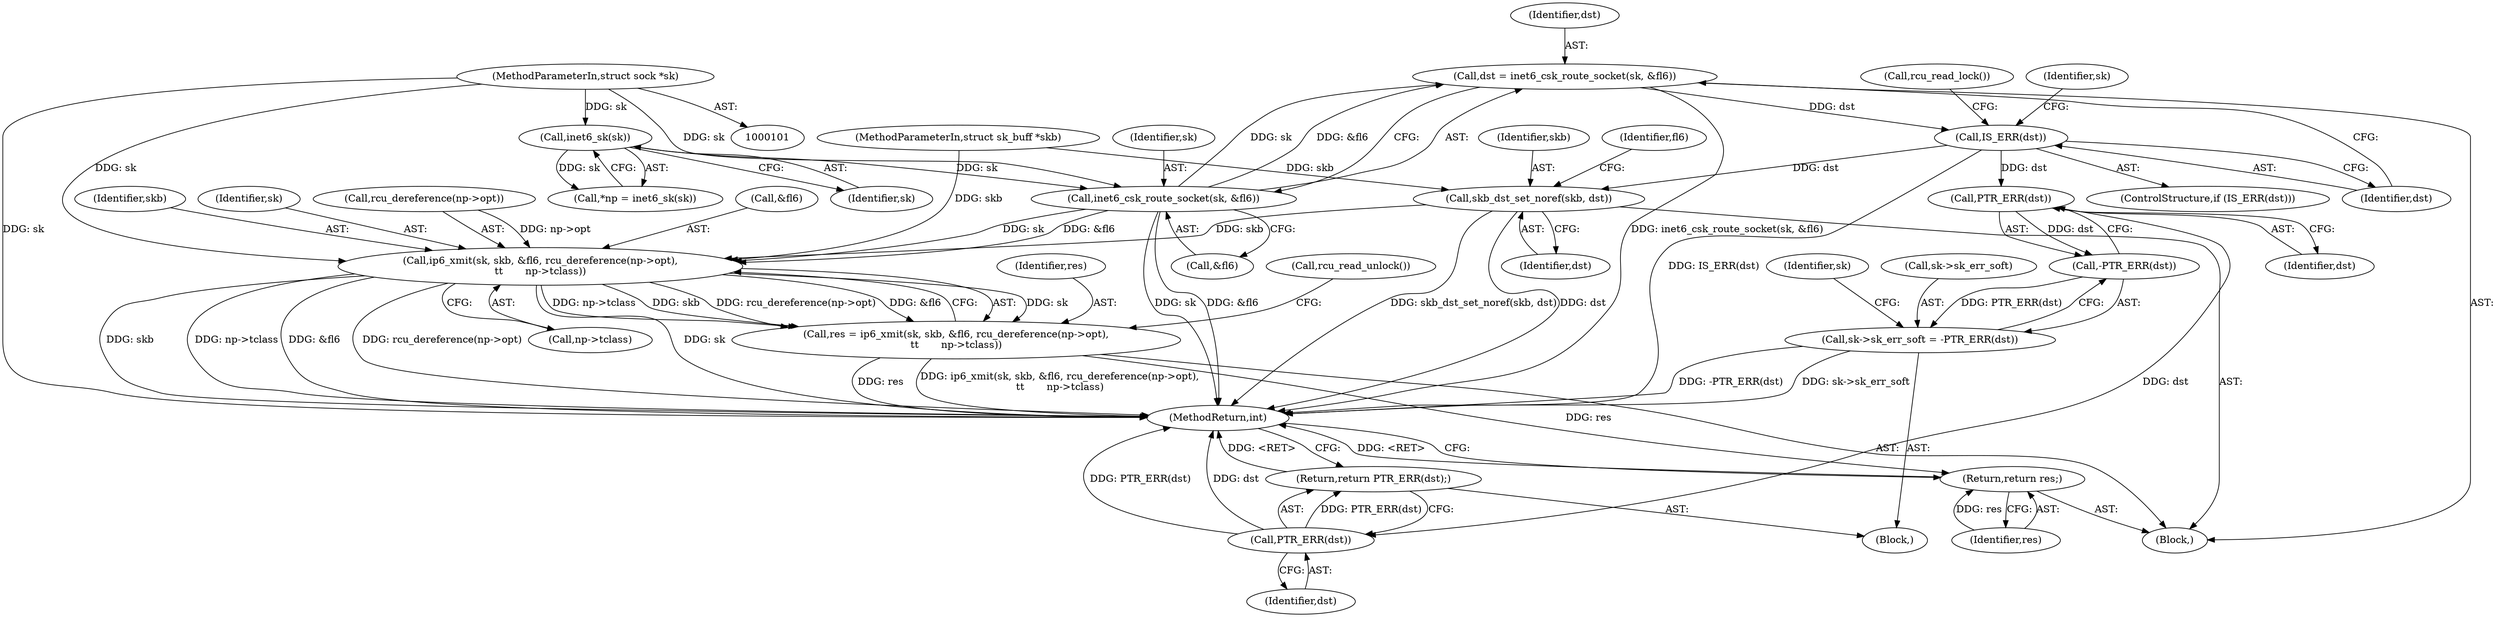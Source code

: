 digraph "0_linux_45f6fad84cc305103b28d73482b344d7f5b76f39_9@API" {
"1000114" [label="(Call,dst = inet6_csk_route_socket(sk, &fl6))"];
"1000116" [label="(Call,inet6_csk_route_socket(sk, &fl6))"];
"1000109" [label="(Call,inet6_sk(sk))"];
"1000102" [label="(MethodParameterIn,struct sock *sk)"];
"1000121" [label="(Call,IS_ERR(dst))"];
"1000129" [label="(Call,PTR_ERR(dst))"];
"1000128" [label="(Call,-PTR_ERR(dst))"];
"1000124" [label="(Call,sk->sk_err_soft = -PTR_ERR(dst))"];
"1000139" [label="(Call,PTR_ERR(dst))"];
"1000138" [label="(Return,return PTR_ERR(dst);)"];
"1000142" [label="(Call,skb_dst_set_noref(skb, dst))"];
"1000154" [label="(Call,ip6_xmit(sk, skb, &fl6, rcu_dereference(np->opt),\n\t\t       np->tclass))"];
"1000152" [label="(Call,res = ip6_xmit(sk, skb, &fl6, rcu_dereference(np->opt),\n\t\t       np->tclass))"];
"1000167" [label="(Return,return res;)"];
"1000116" [label="(Call,inet6_csk_route_socket(sk, &fl6))"];
"1000133" [label="(Identifier,sk)"];
"1000143" [label="(Identifier,skb)"];
"1000124" [label="(Call,sk->sk_err_soft = -PTR_ERR(dst))"];
"1000156" [label="(Identifier,skb)"];
"1000114" [label="(Call,dst = inet6_csk_route_socket(sk, &fl6))"];
"1000128" [label="(Call,-PTR_ERR(dst))"];
"1000168" [label="(Identifier,res)"];
"1000141" [label="(Call,rcu_read_lock())"];
"1000118" [label="(Call,&fl6)"];
"1000123" [label="(Block,)"];
"1000125" [label="(Call,sk->sk_err_soft)"];
"1000152" [label="(Call,res = ip6_xmit(sk, skb, &fl6, rcu_dereference(np->opt),\n\t\t       np->tclass))"];
"1000115" [label="(Identifier,dst)"];
"1000155" [label="(Identifier,sk)"];
"1000166" [label="(Call,rcu_read_unlock())"];
"1000159" [label="(Call,rcu_dereference(np->opt))"];
"1000120" [label="(ControlStructure,if (IS_ERR(dst)))"];
"1000142" [label="(Call,skb_dst_set_noref(skb, dst))"];
"1000105" [label="(Block,)"];
"1000110" [label="(Identifier,sk)"];
"1000140" [label="(Identifier,dst)"];
"1000129" [label="(Call,PTR_ERR(dst))"];
"1000138" [label="(Return,return PTR_ERR(dst);)"];
"1000157" [label="(Call,&fl6)"];
"1000126" [label="(Identifier,sk)"];
"1000130" [label="(Identifier,dst)"];
"1000144" [label="(Identifier,dst)"];
"1000117" [label="(Identifier,sk)"];
"1000107" [label="(Call,*np = inet6_sk(sk))"];
"1000103" [label="(MethodParameterIn,struct sk_buff *skb)"];
"1000121" [label="(Call,IS_ERR(dst))"];
"1000139" [label="(Call,PTR_ERR(dst))"];
"1000102" [label="(MethodParameterIn,struct sock *sk)"];
"1000163" [label="(Call,np->tclass)"];
"1000153" [label="(Identifier,res)"];
"1000109" [label="(Call,inet6_sk(sk))"];
"1000154" [label="(Call,ip6_xmit(sk, skb, &fl6, rcu_dereference(np->opt),\n\t\t       np->tclass))"];
"1000122" [label="(Identifier,dst)"];
"1000147" [label="(Identifier,fl6)"];
"1000167" [label="(Return,return res;)"];
"1000169" [label="(MethodReturn,int)"];
"1000114" -> "1000105"  [label="AST: "];
"1000114" -> "1000116"  [label="CFG: "];
"1000115" -> "1000114"  [label="AST: "];
"1000116" -> "1000114"  [label="AST: "];
"1000122" -> "1000114"  [label="CFG: "];
"1000114" -> "1000169"  [label="DDG: inet6_csk_route_socket(sk, &fl6)"];
"1000116" -> "1000114"  [label="DDG: sk"];
"1000116" -> "1000114"  [label="DDG: &fl6"];
"1000114" -> "1000121"  [label="DDG: dst"];
"1000116" -> "1000118"  [label="CFG: "];
"1000117" -> "1000116"  [label="AST: "];
"1000118" -> "1000116"  [label="AST: "];
"1000116" -> "1000169"  [label="DDG: &fl6"];
"1000116" -> "1000169"  [label="DDG: sk"];
"1000109" -> "1000116"  [label="DDG: sk"];
"1000102" -> "1000116"  [label="DDG: sk"];
"1000116" -> "1000154"  [label="DDG: sk"];
"1000116" -> "1000154"  [label="DDG: &fl6"];
"1000109" -> "1000107"  [label="AST: "];
"1000109" -> "1000110"  [label="CFG: "];
"1000110" -> "1000109"  [label="AST: "];
"1000107" -> "1000109"  [label="CFG: "];
"1000109" -> "1000107"  [label="DDG: sk"];
"1000102" -> "1000109"  [label="DDG: sk"];
"1000102" -> "1000101"  [label="AST: "];
"1000102" -> "1000169"  [label="DDG: sk"];
"1000102" -> "1000154"  [label="DDG: sk"];
"1000121" -> "1000120"  [label="AST: "];
"1000121" -> "1000122"  [label="CFG: "];
"1000122" -> "1000121"  [label="AST: "];
"1000126" -> "1000121"  [label="CFG: "];
"1000141" -> "1000121"  [label="CFG: "];
"1000121" -> "1000169"  [label="DDG: IS_ERR(dst)"];
"1000121" -> "1000129"  [label="DDG: dst"];
"1000121" -> "1000142"  [label="DDG: dst"];
"1000129" -> "1000128"  [label="AST: "];
"1000129" -> "1000130"  [label="CFG: "];
"1000130" -> "1000129"  [label="AST: "];
"1000128" -> "1000129"  [label="CFG: "];
"1000129" -> "1000128"  [label="DDG: dst"];
"1000129" -> "1000139"  [label="DDG: dst"];
"1000128" -> "1000124"  [label="AST: "];
"1000124" -> "1000128"  [label="CFG: "];
"1000128" -> "1000124"  [label="DDG: PTR_ERR(dst)"];
"1000124" -> "1000123"  [label="AST: "];
"1000125" -> "1000124"  [label="AST: "];
"1000133" -> "1000124"  [label="CFG: "];
"1000124" -> "1000169"  [label="DDG: sk->sk_err_soft"];
"1000124" -> "1000169"  [label="DDG: -PTR_ERR(dst)"];
"1000139" -> "1000138"  [label="AST: "];
"1000139" -> "1000140"  [label="CFG: "];
"1000140" -> "1000139"  [label="AST: "];
"1000138" -> "1000139"  [label="CFG: "];
"1000139" -> "1000169"  [label="DDG: PTR_ERR(dst)"];
"1000139" -> "1000169"  [label="DDG: dst"];
"1000139" -> "1000138"  [label="DDG: PTR_ERR(dst)"];
"1000138" -> "1000123"  [label="AST: "];
"1000169" -> "1000138"  [label="CFG: "];
"1000138" -> "1000169"  [label="DDG: <RET>"];
"1000142" -> "1000105"  [label="AST: "];
"1000142" -> "1000144"  [label="CFG: "];
"1000143" -> "1000142"  [label="AST: "];
"1000144" -> "1000142"  [label="AST: "];
"1000147" -> "1000142"  [label="CFG: "];
"1000142" -> "1000169"  [label="DDG: skb_dst_set_noref(skb, dst)"];
"1000142" -> "1000169"  [label="DDG: dst"];
"1000103" -> "1000142"  [label="DDG: skb"];
"1000142" -> "1000154"  [label="DDG: skb"];
"1000154" -> "1000152"  [label="AST: "];
"1000154" -> "1000163"  [label="CFG: "];
"1000155" -> "1000154"  [label="AST: "];
"1000156" -> "1000154"  [label="AST: "];
"1000157" -> "1000154"  [label="AST: "];
"1000159" -> "1000154"  [label="AST: "];
"1000163" -> "1000154"  [label="AST: "];
"1000152" -> "1000154"  [label="CFG: "];
"1000154" -> "1000169"  [label="DDG: &fl6"];
"1000154" -> "1000169"  [label="DDG: rcu_dereference(np->opt)"];
"1000154" -> "1000169"  [label="DDG: sk"];
"1000154" -> "1000169"  [label="DDG: skb"];
"1000154" -> "1000169"  [label="DDG: np->tclass"];
"1000154" -> "1000152"  [label="DDG: sk"];
"1000154" -> "1000152"  [label="DDG: np->tclass"];
"1000154" -> "1000152"  [label="DDG: skb"];
"1000154" -> "1000152"  [label="DDG: rcu_dereference(np->opt)"];
"1000154" -> "1000152"  [label="DDG: &fl6"];
"1000103" -> "1000154"  [label="DDG: skb"];
"1000159" -> "1000154"  [label="DDG: np->opt"];
"1000152" -> "1000105"  [label="AST: "];
"1000153" -> "1000152"  [label="AST: "];
"1000166" -> "1000152"  [label="CFG: "];
"1000152" -> "1000169"  [label="DDG: res"];
"1000152" -> "1000169"  [label="DDG: ip6_xmit(sk, skb, &fl6, rcu_dereference(np->opt),\n\t\t       np->tclass)"];
"1000152" -> "1000167"  [label="DDG: res"];
"1000167" -> "1000105"  [label="AST: "];
"1000167" -> "1000168"  [label="CFG: "];
"1000168" -> "1000167"  [label="AST: "];
"1000169" -> "1000167"  [label="CFG: "];
"1000167" -> "1000169"  [label="DDG: <RET>"];
"1000168" -> "1000167"  [label="DDG: res"];
}
